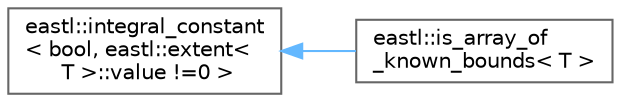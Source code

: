 digraph "类继承关系图"
{
 // LATEX_PDF_SIZE
  bgcolor="transparent";
  edge [fontname=Helvetica,fontsize=10,labelfontname=Helvetica,labelfontsize=10];
  node [fontname=Helvetica,fontsize=10,shape=box,height=0.2,width=0.4];
  rankdir="LR";
  Node0 [id="Node000000",label="eastl::integral_constant\l\< bool, eastl::extent\<\l T \>::value !=0 \>",height=0.2,width=0.4,color="grey40", fillcolor="white", style="filled",URL="$structeastl_1_1integral__constant.html",tooltip=" "];
  Node0 -> Node1 [id="edge751_Node000000_Node000001",dir="back",color="steelblue1",style="solid",tooltip=" "];
  Node1 [id="Node000001",label="eastl::is_array_of\l_known_bounds\< T \>",height=0.2,width=0.4,color="grey40", fillcolor="white", style="filled",URL="$structeastl_1_1is__array__of__known__bounds.html",tooltip=" "];
}

